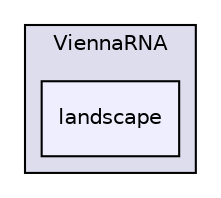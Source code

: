 digraph "ViennaRNA/landscape" {
  bgcolor=transparent;
  compound=true
  node [ fontsize="10", fontname="Helvetica"];
  edge [ labelfontsize="10", labelfontname="Helvetica"];
  subgraph clusterdir_b65dce601f6c2aa1a9f53e1dbd97d018 {
    graph [ bgcolor="#ddddee", pencolor="black", label="ViennaRNA" fontname="Helvetica", fontsize="10", URL="dir_b65dce601f6c2aa1a9f53e1dbd97d018.html"]
  dir_6d7a52b325451b7ac0a99d06d420abcb [shape=box, label="landscape", style="filled", fillcolor="#eeeeff", pencolor="black", URL="dir_6d7a52b325451b7ac0a99d06d420abcb.html"];
  }
}
